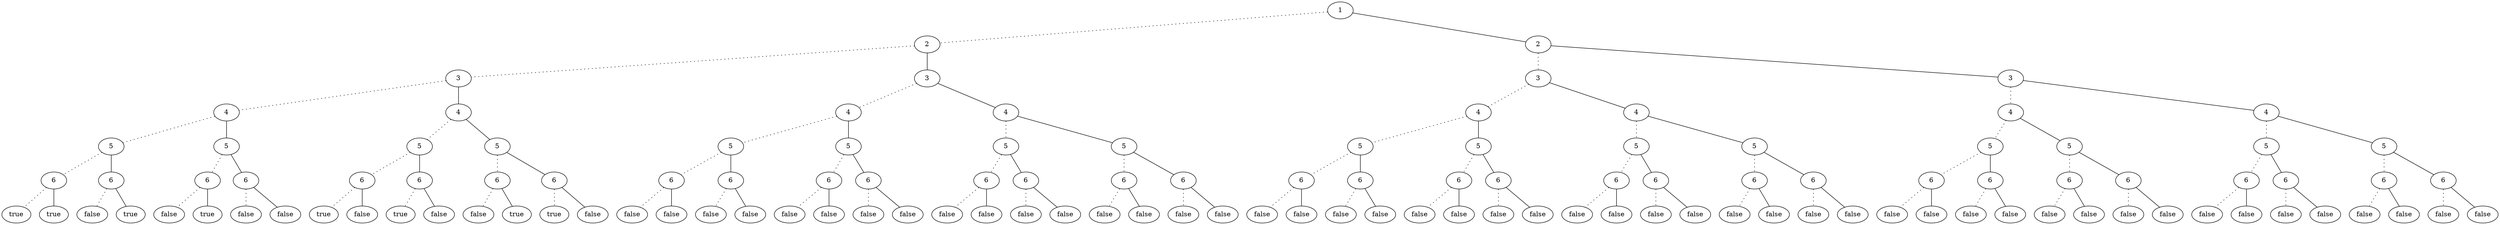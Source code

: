 graph {
0 [label="1"];
0 -- 1 [style=dotted];
0 -- 64;
1 [label="2"];
1 -- 2 [style=dotted];
1 -- 33;
2 [label="3"];
2 -- 3 [style=dotted];
2 -- 18;
3 [label="4"];
3 -- 4 [style=dotted];
3 -- 11;
4 [label="5"];
4 -- 5 [style=dotted];
4 -- 8;
5 [label="6"];
5 -- 6 [style=dotted];
5 -- 7;
6 [label="true"];
7 [label="true"];
8 [label="6"];
8 -- 9 [style=dotted];
8 -- 10;
9 [label="false"];
10 [label="true"];
11 [label="5"];
11 -- 12 [style=dotted];
11 -- 15;
12 [label="6"];
12 -- 13 [style=dotted];
12 -- 14;
13 [label="false"];
14 [label="true"];
15 [label="6"];
15 -- 16 [style=dotted];
15 -- 17;
16 [label="false"];
17 [label="false"];
18 [label="4"];
18 -- 19 [style=dotted];
18 -- 26;
19 [label="5"];
19 -- 20 [style=dotted];
19 -- 23;
20 [label="6"];
20 -- 21 [style=dotted];
20 -- 22;
21 [label="true"];
22 [label="false"];
23 [label="6"];
23 -- 24 [style=dotted];
23 -- 25;
24 [label="true"];
25 [label="false"];
26 [label="5"];
26 -- 27 [style=dotted];
26 -- 30;
27 [label="6"];
27 -- 28 [style=dotted];
27 -- 29;
28 [label="false"];
29 [label="true"];
30 [label="6"];
30 -- 31 [style=dotted];
30 -- 32;
31 [label="true"];
32 [label="false"];
33 [label="3"];
33 -- 34 [style=dotted];
33 -- 49;
34 [label="4"];
34 -- 35 [style=dotted];
34 -- 42;
35 [label="5"];
35 -- 36 [style=dotted];
35 -- 39;
36 [label="6"];
36 -- 37 [style=dotted];
36 -- 38;
37 [label="false"];
38 [label="false"];
39 [label="6"];
39 -- 40 [style=dotted];
39 -- 41;
40 [label="false"];
41 [label="false"];
42 [label="5"];
42 -- 43 [style=dotted];
42 -- 46;
43 [label="6"];
43 -- 44 [style=dotted];
43 -- 45;
44 [label="false"];
45 [label="false"];
46 [label="6"];
46 -- 47 [style=dotted];
46 -- 48;
47 [label="false"];
48 [label="false"];
49 [label="4"];
49 -- 50 [style=dotted];
49 -- 57;
50 [label="5"];
50 -- 51 [style=dotted];
50 -- 54;
51 [label="6"];
51 -- 52 [style=dotted];
51 -- 53;
52 [label="false"];
53 [label="false"];
54 [label="6"];
54 -- 55 [style=dotted];
54 -- 56;
55 [label="false"];
56 [label="false"];
57 [label="5"];
57 -- 58 [style=dotted];
57 -- 61;
58 [label="6"];
58 -- 59 [style=dotted];
58 -- 60;
59 [label="false"];
60 [label="false"];
61 [label="6"];
61 -- 62 [style=dotted];
61 -- 63;
62 [label="false"];
63 [label="false"];
64 [label="2"];
64 -- 65 [style=dotted];
64 -- 96;
65 [label="3"];
65 -- 66 [style=dotted];
65 -- 81;
66 [label="4"];
66 -- 67 [style=dotted];
66 -- 74;
67 [label="5"];
67 -- 68 [style=dotted];
67 -- 71;
68 [label="6"];
68 -- 69 [style=dotted];
68 -- 70;
69 [label="false"];
70 [label="false"];
71 [label="6"];
71 -- 72 [style=dotted];
71 -- 73;
72 [label="false"];
73 [label="false"];
74 [label="5"];
74 -- 75 [style=dotted];
74 -- 78;
75 [label="6"];
75 -- 76 [style=dotted];
75 -- 77;
76 [label="false"];
77 [label="false"];
78 [label="6"];
78 -- 79 [style=dotted];
78 -- 80;
79 [label="false"];
80 [label="false"];
81 [label="4"];
81 -- 82 [style=dotted];
81 -- 89;
82 [label="5"];
82 -- 83 [style=dotted];
82 -- 86;
83 [label="6"];
83 -- 84 [style=dotted];
83 -- 85;
84 [label="false"];
85 [label="false"];
86 [label="6"];
86 -- 87 [style=dotted];
86 -- 88;
87 [label="false"];
88 [label="false"];
89 [label="5"];
89 -- 90 [style=dotted];
89 -- 93;
90 [label="6"];
90 -- 91 [style=dotted];
90 -- 92;
91 [label="false"];
92 [label="false"];
93 [label="6"];
93 -- 94 [style=dotted];
93 -- 95;
94 [label="false"];
95 [label="false"];
96 [label="3"];
96 -- 97 [style=dotted];
96 -- 112;
97 [label="4"];
97 -- 98 [style=dotted];
97 -- 105;
98 [label="5"];
98 -- 99 [style=dotted];
98 -- 102;
99 [label="6"];
99 -- 100 [style=dotted];
99 -- 101;
100 [label="false"];
101 [label="false"];
102 [label="6"];
102 -- 103 [style=dotted];
102 -- 104;
103 [label="false"];
104 [label="false"];
105 [label="5"];
105 -- 106 [style=dotted];
105 -- 109;
106 [label="6"];
106 -- 107 [style=dotted];
106 -- 108;
107 [label="false"];
108 [label="false"];
109 [label="6"];
109 -- 110 [style=dotted];
109 -- 111;
110 [label="false"];
111 [label="false"];
112 [label="4"];
112 -- 113 [style=dotted];
112 -- 120;
113 [label="5"];
113 -- 114 [style=dotted];
113 -- 117;
114 [label="6"];
114 -- 115 [style=dotted];
114 -- 116;
115 [label="false"];
116 [label="false"];
117 [label="6"];
117 -- 118 [style=dotted];
117 -- 119;
118 [label="false"];
119 [label="false"];
120 [label="5"];
120 -- 121 [style=dotted];
120 -- 124;
121 [label="6"];
121 -- 122 [style=dotted];
121 -- 123;
122 [label="false"];
123 [label="false"];
124 [label="6"];
124 -- 125 [style=dotted];
124 -- 126;
125 [label="false"];
126 [label="false"];

}